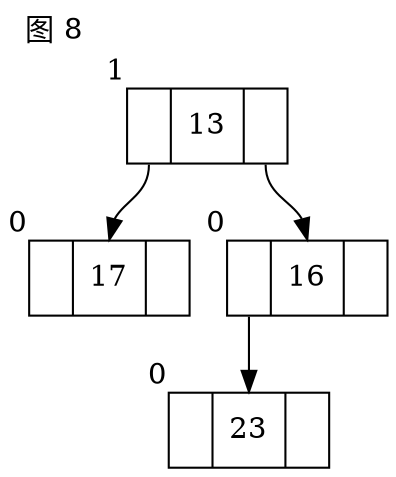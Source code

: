digraph g{
label="图 8";
labeljust=l;
labelloc=t;
node[shape=record];

{
label="c3";
//l1[label="A1",shape="plaintext"];
n0[label="<L> | <C> 13 | <R>", xlabel=1];
n1[label="<L> | <C> 17 | <R>", xlabel=0];
n2[label="<L> | <C> 16 | <R>", xlabel=0];
n3[label="<L> | <C> 23 | <R>", xlabel=0];
n0:L->n1:C;
n0:R->n2:C;
n2:L->n3:C;
}

}
